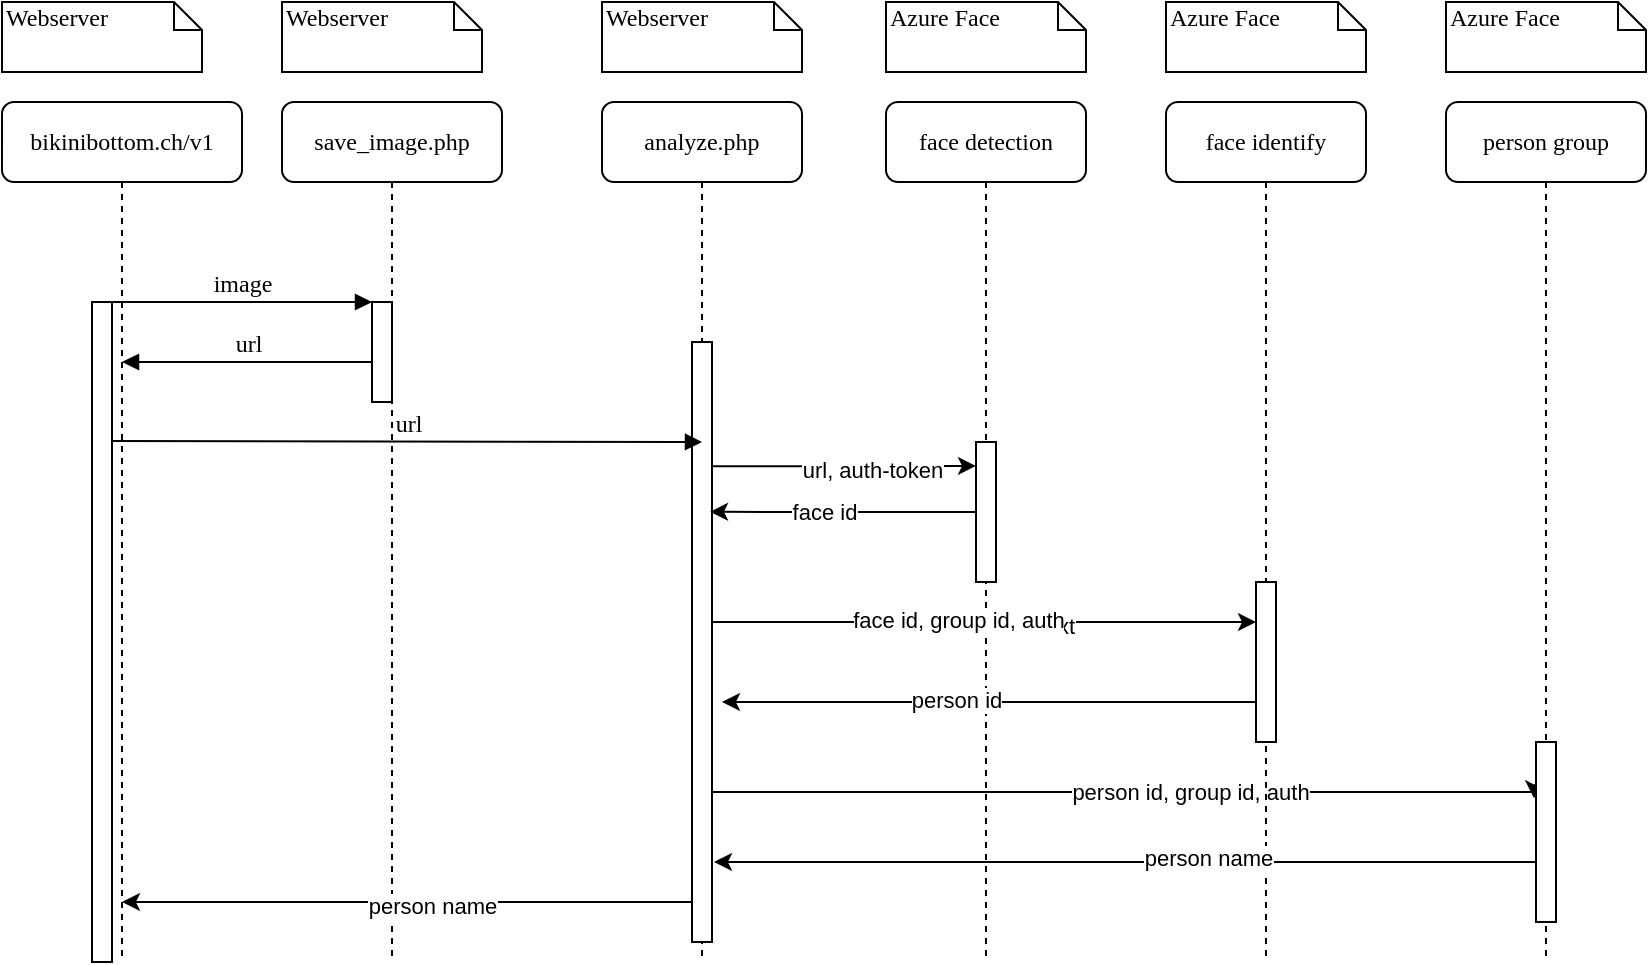 <mxfile version="13.1.3" type="device"><diagram name="Page-1" id="13e1069c-82ec-6db2-03f1-153e76fe0fe0"><mxGraphModel dx="2299" dy="1405" grid="1" gridSize="10" guides="1" tooltips="1" connect="1" arrows="1" fold="1" page="1" pageScale="1" pageWidth="1100" pageHeight="850" background="#ffffff" math="0" shadow="0"><root><mxCell id="0"/><mxCell id="1" parent="0"/><mxCell id="7baba1c4bc27f4b0-2" value="save_image.php" style="shape=umlLifeline;perimeter=lifelinePerimeter;whiteSpace=wrap;html=1;container=1;collapsible=0;recursiveResize=0;outlineConnect=0;rounded=1;shadow=0;comic=0;labelBackgroundColor=none;strokeWidth=1;fontFamily=Verdana;fontSize=12;align=center;" parent="1" vertex="1"><mxGeometry x="230" y="120" width="110" height="430" as="geometry"/></mxCell><mxCell id="7baba1c4bc27f4b0-10" value="" style="html=1;points=[];perimeter=orthogonalPerimeter;rounded=0;shadow=0;comic=0;labelBackgroundColor=none;strokeWidth=1;fontFamily=Verdana;fontSize=12;align=center;" parent="7baba1c4bc27f4b0-2" vertex="1"><mxGeometry x="45" y="100" width="10" height="50" as="geometry"/></mxCell><mxCell id="tlTwvlstGdFb9bk0duFF-20" value="" style="edgeStyle=orthogonalEdgeStyle;rounded=0;orthogonalLoop=1;jettySize=auto;html=1;entryX=-0.1;entryY=0.313;entryDx=0;entryDy=0;entryPerimeter=0;" edge="1" parent="1" source="7baba1c4bc27f4b0-3" target="tlTwvlstGdFb9bk0duFF-21"><mxGeometry relative="1" as="geometry"><Array as="points"><mxPoint x="560" y="465"/><mxPoint x="560" y="465"/></Array></mxGeometry></mxCell><mxCell id="tlTwvlstGdFb9bk0duFF-22" value="person id, group id, auth" style="edgeLabel;html=1;align=center;verticalAlign=middle;resizable=0;points=[];" vertex="1" connectable="0" parent="tlTwvlstGdFb9bk0duFF-20"><mxGeometry x="0.165" relative="1" as="geometry"><mxPoint as="offset"/></mxGeometry></mxCell><mxCell id="7baba1c4bc27f4b0-3" value="analyze.php" style="shape=umlLifeline;perimeter=lifelinePerimeter;whiteSpace=wrap;html=1;container=1;collapsible=0;recursiveResize=0;outlineConnect=0;rounded=1;shadow=0;comic=0;labelBackgroundColor=none;strokeWidth=1;fontFamily=Verdana;fontSize=12;align=center;" parent="1" vertex="1"><mxGeometry x="390" y="120" width="100" height="430" as="geometry"/></mxCell><mxCell id="7baba1c4bc27f4b0-13" value="" style="html=1;points=[];perimeter=orthogonalPerimeter;rounded=0;shadow=0;comic=0;labelBackgroundColor=none;strokeWidth=1;fontFamily=Verdana;fontSize=12;align=center;" parent="7baba1c4bc27f4b0-3" vertex="1"><mxGeometry x="45" y="120" width="10" height="300" as="geometry"/></mxCell><mxCell id="7baba1c4bc27f4b0-4" value="person group" style="shape=umlLifeline;perimeter=lifelinePerimeter;whiteSpace=wrap;html=1;container=1;collapsible=0;recursiveResize=0;outlineConnect=0;rounded=1;shadow=0;comic=0;labelBackgroundColor=none;strokeWidth=1;fontFamily=Verdana;fontSize=12;align=center;" parent="1" vertex="1"><mxGeometry x="812" y="120" width="100" height="430" as="geometry"/></mxCell><mxCell id="tlTwvlstGdFb9bk0duFF-21" value="" style="html=1;points=[];perimeter=orthogonalPerimeter;rounded=0;shadow=0;comic=0;labelBackgroundColor=none;strokeWidth=1;fontFamily=Verdana;fontSize=12;align=center;" vertex="1" parent="7baba1c4bc27f4b0-4"><mxGeometry x="45" y="320" width="10" height="90" as="geometry"/></mxCell><mxCell id="7baba1c4bc27f4b0-5" value="face detection" style="shape=umlLifeline;perimeter=lifelinePerimeter;whiteSpace=wrap;html=1;container=1;collapsible=0;recursiveResize=0;outlineConnect=0;rounded=1;shadow=0;comic=0;labelBackgroundColor=none;strokeWidth=1;fontFamily=Verdana;fontSize=12;align=center;" parent="1" vertex="1"><mxGeometry x="532" y="120" width="100" height="430" as="geometry"/></mxCell><mxCell id="tlTwvlstGdFb9bk0duFF-7" value="" style="html=1;points=[];perimeter=orthogonalPerimeter;rounded=0;shadow=0;comic=0;labelBackgroundColor=none;strokeWidth=1;fontFamily=Verdana;fontSize=12;align=center;" vertex="1" parent="7baba1c4bc27f4b0-5"><mxGeometry x="45" y="170" width="10" height="70" as="geometry"/></mxCell><mxCell id="7baba1c4bc27f4b0-6" value="face identify" style="shape=umlLifeline;perimeter=lifelinePerimeter;whiteSpace=wrap;html=1;container=1;collapsible=0;recursiveResize=0;outlineConnect=0;rounded=1;shadow=0;comic=0;labelBackgroundColor=none;strokeWidth=1;fontFamily=Verdana;fontSize=12;align=center;" parent="1" vertex="1"><mxGeometry x="672" y="120" width="100" height="430" as="geometry"/></mxCell><mxCell id="tlTwvlstGdFb9bk0duFF-14" value="" style="html=1;points=[];perimeter=orthogonalPerimeter;rounded=0;shadow=0;comic=0;labelBackgroundColor=none;strokeWidth=1;fontFamily=Verdana;fontSize=12;align=center;" vertex="1" parent="7baba1c4bc27f4b0-6"><mxGeometry x="45" y="240" width="10" height="80" as="geometry"/></mxCell><mxCell id="7baba1c4bc27f4b0-8" value="bikinibottom.ch/v1" style="shape=umlLifeline;perimeter=lifelinePerimeter;whiteSpace=wrap;html=1;container=1;collapsible=0;recursiveResize=0;outlineConnect=0;rounded=1;shadow=0;comic=0;labelBackgroundColor=none;strokeWidth=1;fontFamily=Verdana;fontSize=12;align=center;" parent="1" vertex="1"><mxGeometry x="90" y="120" width="120" height="430" as="geometry"/></mxCell><mxCell id="7baba1c4bc27f4b0-9" value="" style="html=1;points=[];perimeter=orthogonalPerimeter;rounded=0;shadow=0;comic=0;labelBackgroundColor=none;strokeWidth=1;fontFamily=Verdana;fontSize=12;align=center;" parent="7baba1c4bc27f4b0-8" vertex="1"><mxGeometry x="45" y="100" width="10" height="330" as="geometry"/></mxCell><mxCell id="7baba1c4bc27f4b0-11" value="image" style="html=1;verticalAlign=bottom;endArrow=block;entryX=0;entryY=0;labelBackgroundColor=none;fontFamily=Verdana;fontSize=12;edgeStyle=elbowEdgeStyle;elbow=vertical;" parent="1" source="7baba1c4bc27f4b0-9" target="7baba1c4bc27f4b0-10" edge="1"><mxGeometry relative="1" as="geometry"><mxPoint x="210" y="230" as="sourcePoint"/></mxGeometry></mxCell><mxCell id="7baba1c4bc27f4b0-14" value="url" style="html=1;verticalAlign=bottom;endArrow=block;labelBackgroundColor=none;fontFamily=Verdana;fontSize=12;edgeStyle=elbowEdgeStyle;elbow=vertical;" parent="1" source="7baba1c4bc27f4b0-10" edge="1"><mxGeometry relative="1" as="geometry"><mxPoint x="360" y="240" as="sourcePoint"/><mxPoint x="150" y="250" as="targetPoint"/><Array as="points"><mxPoint x="170" y="250"/><mxPoint x="140" y="250"/></Array></mxGeometry></mxCell><mxCell id="7baba1c4bc27f4b0-40" value="Webserver" style="shape=note;whiteSpace=wrap;html=1;size=14;verticalAlign=top;align=left;spacingTop=-6;rounded=0;shadow=0;comic=0;labelBackgroundColor=none;strokeWidth=1;fontFamily=Verdana;fontSize=12" parent="1" vertex="1"><mxGeometry x="90" y="70" width="100" height="35" as="geometry"/></mxCell><mxCell id="7baba1c4bc27f4b0-41" value="Webserver" style="shape=note;whiteSpace=wrap;html=1;size=14;verticalAlign=top;align=left;spacingTop=-6;rounded=0;shadow=0;comic=0;labelBackgroundColor=none;strokeWidth=1;fontFamily=Verdana;fontSize=12" parent="1" vertex="1"><mxGeometry x="230" y="70" width="100" height="35" as="geometry"/></mxCell><mxCell id="7baba1c4bc27f4b0-42" value="Webserver" style="shape=note;whiteSpace=wrap;html=1;size=14;verticalAlign=top;align=left;spacingTop=-6;rounded=0;shadow=0;comic=0;labelBackgroundColor=none;strokeWidth=1;fontFamily=Verdana;fontSize=12" parent="1" vertex="1"><mxGeometry x="390" y="70" width="100" height="35" as="geometry"/></mxCell><mxCell id="7baba1c4bc27f4b0-43" value="Azure Face" style="shape=note;whiteSpace=wrap;html=1;size=14;verticalAlign=top;align=left;spacingTop=-6;rounded=0;shadow=0;comic=0;labelBackgroundColor=none;strokeWidth=1;fontFamily=Verdana;fontSize=12" parent="1" vertex="1"><mxGeometry x="812" y="70" width="100" height="35" as="geometry"/></mxCell><mxCell id="7baba1c4bc27f4b0-44" value="Azure Face" style="shape=note;whiteSpace=wrap;html=1;size=14;verticalAlign=top;align=left;spacingTop=-6;rounded=0;shadow=0;comic=0;labelBackgroundColor=none;strokeWidth=1;fontFamily=Verdana;fontSize=12" parent="1" vertex="1"><mxGeometry x="532" y="70" width="100" height="35" as="geometry"/></mxCell><mxCell id="7baba1c4bc27f4b0-45" value="Azure Face" style="shape=note;whiteSpace=wrap;html=1;size=14;verticalAlign=top;align=left;spacingTop=-6;rounded=0;shadow=0;comic=0;labelBackgroundColor=none;strokeWidth=1;fontFamily=Verdana;fontSize=12" parent="1" vertex="1"><mxGeometry x="672" y="70" width="100" height="35" as="geometry"/></mxCell><mxCell id="tlTwvlstGdFb9bk0duFF-3" value="url" style="html=1;verticalAlign=bottom;endArrow=block;labelBackgroundColor=none;fontFamily=Verdana;fontSize=12;edgeStyle=elbowEdgeStyle;elbow=vertical;" edge="1" parent="1"><mxGeometry relative="1" as="geometry"><mxPoint x="145" y="289.5" as="sourcePoint"/><mxPoint x="440" y="290" as="targetPoint"/></mxGeometry></mxCell><mxCell id="tlTwvlstGdFb9bk0duFF-5" value="" style="edgeStyle=orthogonalEdgeStyle;rounded=0;orthogonalLoop=1;jettySize=auto;html=1;" edge="1" parent="1" source="7baba1c4bc27f4b0-13" target="7baba1c4bc27f4b0-8"><mxGeometry relative="1" as="geometry"><Array as="points"><mxPoint x="390" y="520"/><mxPoint x="390" y="520"/></Array></mxGeometry></mxCell><mxCell id="tlTwvlstGdFb9bk0duFF-6" value="person name" style="edgeLabel;html=1;align=center;verticalAlign=middle;resizable=0;points=[];" vertex="1" connectable="0" parent="tlTwvlstGdFb9bk0duFF-5"><mxGeometry x="0.455" y="77" relative="1" as="geometry"><mxPoint x="77" y="-75" as="offset"/></mxGeometry></mxCell><mxCell id="tlTwvlstGdFb9bk0duFF-8" value="" style="edgeStyle=orthogonalEdgeStyle;rounded=0;orthogonalLoop=1;jettySize=auto;html=1;exitX=1;exitY=0.207;exitDx=0;exitDy=0;exitPerimeter=0;entryX=0;entryY=0.171;entryDx=0;entryDy=0;entryPerimeter=0;" edge="1" parent="1" source="7baba1c4bc27f4b0-13" target="tlTwvlstGdFb9bk0duFF-7"><mxGeometry relative="1" as="geometry"><mxPoint x="450" y="302" as="sourcePoint"/><Array as="points"/></mxGeometry></mxCell><mxCell id="tlTwvlstGdFb9bk0duFF-9" value="url, auth-token" style="edgeLabel;html=1;align=center;verticalAlign=middle;resizable=0;points=[];" vertex="1" connectable="0" parent="tlTwvlstGdFb9bk0duFF-8"><mxGeometry x="0.207" y="-2" relative="1" as="geometry"><mxPoint as="offset"/></mxGeometry></mxCell><mxCell id="tlTwvlstGdFb9bk0duFF-11" value="" style="edgeStyle=orthogonalEdgeStyle;rounded=0;orthogonalLoop=1;jettySize=auto;html=1;entryX=0.9;entryY=0.283;entryDx=0;entryDy=0;entryPerimeter=0;" edge="1" parent="1" source="tlTwvlstGdFb9bk0duFF-7" target="7baba1c4bc27f4b0-13"><mxGeometry relative="1" as="geometry"><mxPoint x="444" y="325" as="targetPoint"/><Array as="points"/></mxGeometry></mxCell><mxCell id="tlTwvlstGdFb9bk0duFF-13" value="face id" style="edgeLabel;html=1;align=center;verticalAlign=middle;resizable=0;points=[];" vertex="1" connectable="0" parent="tlTwvlstGdFb9bk0duFF-11"><mxGeometry x="0.151" relative="1" as="geometry"><mxPoint as="offset"/></mxGeometry></mxCell><mxCell id="tlTwvlstGdFb9bk0duFF-18" value="" style="edgeStyle=orthogonalEdgeStyle;rounded=0;orthogonalLoop=1;jettySize=auto;html=1;" edge="1" parent="1" source="tlTwvlstGdFb9bk0duFF-14"><mxGeometry relative="1" as="geometry"><mxPoint x="450" y="420" as="targetPoint"/><Array as="points"><mxPoint x="510" y="420"/><mxPoint x="510" y="420"/></Array></mxGeometry></mxCell><mxCell id="tlTwvlstGdFb9bk0duFF-19" value="person id" style="edgeLabel;html=1;align=center;verticalAlign=middle;resizable=0;points=[];" vertex="1" connectable="0" parent="tlTwvlstGdFb9bk0duFF-18"><mxGeometry x="0.127" y="-1" relative="1" as="geometry"><mxPoint as="offset"/></mxGeometry></mxCell><mxCell id="tlTwvlstGdFb9bk0duFF-15" value="" style="edgeStyle=orthogonalEdgeStyle;rounded=0;orthogonalLoop=1;jettySize=auto;html=1;" edge="1" parent="1" source="7baba1c4bc27f4b0-13" target="tlTwvlstGdFb9bk0duFF-14"><mxGeometry relative="1" as="geometry"><Array as="points"><mxPoint x="680" y="380"/><mxPoint x="680" y="380"/></Array></mxGeometry></mxCell><mxCell id="tlTwvlstGdFb9bk0duFF-16" value="Text" style="edgeLabel;html=1;align=center;verticalAlign=middle;resizable=0;points=[];" vertex="1" connectable="0" parent="tlTwvlstGdFb9bk0duFF-15"><mxGeometry x="0.774" y="-71" relative="1" as="geometry"><mxPoint x="-71" y="-69" as="offset"/></mxGeometry></mxCell><mxCell id="tlTwvlstGdFb9bk0duFF-17" value="face id, group id, auth" style="edgeLabel;html=1;align=center;verticalAlign=middle;resizable=0;points=[];" vertex="1" connectable="0" parent="tlTwvlstGdFb9bk0duFF-15"><mxGeometry x="0.774" y="119" relative="1" as="geometry"><mxPoint x="-119" y="118" as="offset"/></mxGeometry></mxCell><mxCell id="tlTwvlstGdFb9bk0duFF-24" value="" style="edgeStyle=orthogonalEdgeStyle;rounded=0;orthogonalLoop=1;jettySize=auto;html=1;" edge="1" parent="1" source="tlTwvlstGdFb9bk0duFF-21"><mxGeometry relative="1" as="geometry"><mxPoint x="446" y="500" as="targetPoint"/><Array as="points"><mxPoint x="446" y="500"/></Array></mxGeometry></mxCell><mxCell id="tlTwvlstGdFb9bk0duFF-25" value="person name" style="edgeLabel;html=1;align=center;verticalAlign=middle;resizable=0;points=[];" vertex="1" connectable="0" parent="tlTwvlstGdFb9bk0duFF-24"><mxGeometry x="-0.202" y="-2" relative="1" as="geometry"><mxPoint as="offset"/></mxGeometry></mxCell></root></mxGraphModel></diagram></mxfile>